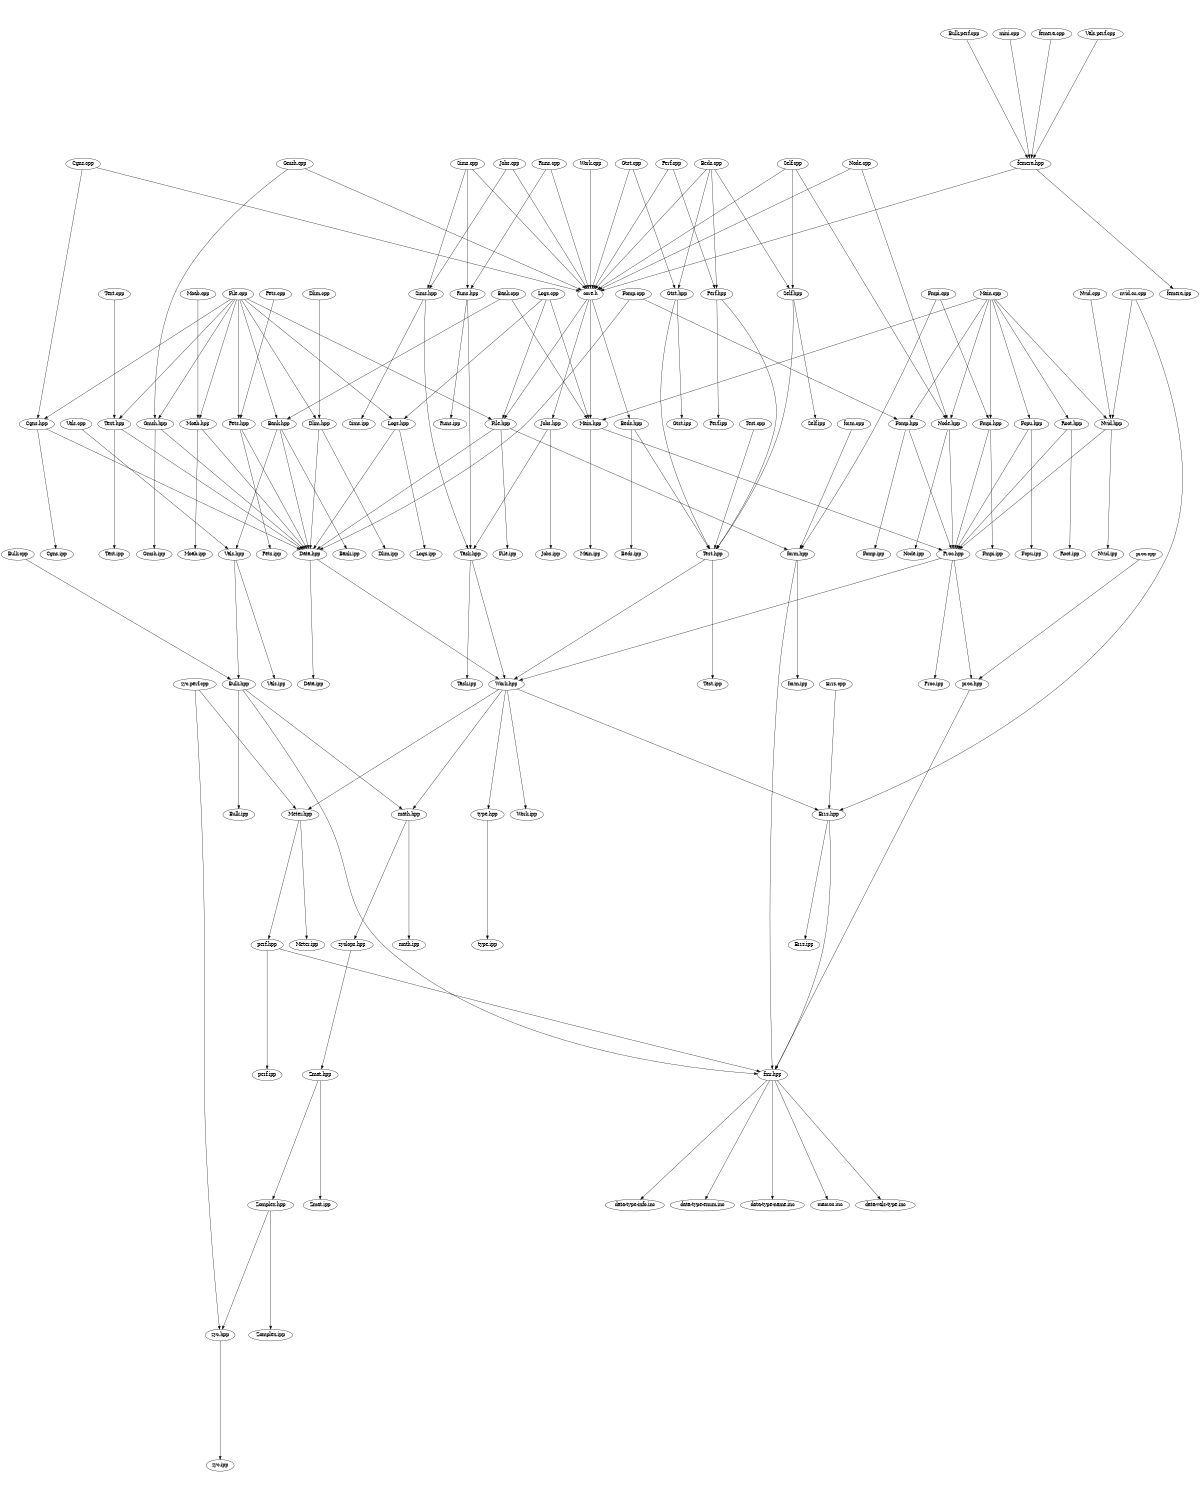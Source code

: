 digraph "source tree" {
    overlap=scale;
    size="8,10";
    ratio="fill";
    fontsize="16";
    fontname="Helvetica";
	clusterrank="local";
	"Gtst.hpp" -> "Gtst.ipp"
	"Text.cpp" -> "Text.hpp"
	"Cgns.hpp" -> "Cgns.ipp"
	"Fomp.hpp" -> "Fomp.ipp"
	"Sims.cpp" -> "Sims.hpp"
	"Cgns.hpp" -> "Data.hpp"
	"zyc.hpp" -> "zyc.ipp"
	"Fmpi.cpp" -> "Fmpi.hpp"
	"Vals.hpp" -> "Bulk.hpp"
	"Moab.cpp" -> "Moab.hpp"
	"Bulk.perf.cpp" -> "femera.hpp"
	"Sims.cpp" -> "core.h"
	"Logs.cpp" -> "Logs.hpp"
	"Logs.cpp" -> "File.hpp"
	"Beds.cpp" -> "core.h"
	"core.h" -> "File.hpp"
	"File.hpp" -> "File.ipp"
	"Main.cpp" -> "Fcpu.hpp"
	"core.h" -> "Beds.hpp"
	"Gmsh.hpp" -> "Gmsh.ipp"
	"Root.hpp" -> "Root.ipp"
	"math.hpp" -> "math.ipp"
	"Beds.cpp" -> "Self.hpp"
	"File.cpp" -> "Logs.hpp"
	"proc.cpp" -> "proc.hpp"
	"Self.cpp" -> "Node.hpp"
	"Task.hpp" -> "Task.ipp"
	"Jobs.cpp" -> "core.h"
	"Main.cpp" -> "Fmpi.hpp"
	"Fcpu.hpp" -> "Fcpu.ipp"
	"Self.hpp" -> "Test.hpp"
	"Beds.cpp" -> "Perf.hpp"
	"Jobs.hpp" -> "Task.hpp"
	"perf.hpp" -> "fmr.hpp"
	"Bulk.hpp" -> "math.hpp"
	"Main.hpp" -> "Proc.hpp"
	"femera.hpp" -> "core.h"
	"Errs.hpp" -> "fmr.hpp"
	"Gmsh.cpp" -> "core.h"
	"form.cpp" -> "form.hpp"
	"Work.hpp" -> "math.hpp"
	"Pets.hpp" -> "Pets.ipp"
	"Nvid.hpp" -> "Proc.hpp"
	"Perf.hpp" -> "Perf.ipp"
	"Main.cpp" -> "Root.hpp"
	"Proc.hpp" -> "proc.hpp"
	"Jobs.hpp" -> "Jobs.ipp"
	"Work.hpp" -> "Work.ipp"
	"Meter.hpp" -> "Meter.ipp"
	"form.hpp" -> "form.ipp"
	"Test.hpp" -> "Test.ipp"
	"Dlim.hpp" -> "Data.hpp"
	"Vals.hpp" -> "Vals.ipp"
	"File.cpp" -> "Text.hpp"
	"Self.hpp" -> "Self.ipp"
	"Nvid.hpp" -> "Nvid.ipp"
	"Bank.cpp" -> "Main.hpp"
	"Main.hpp" -> "Main.ipp"
	"Fmpi.hpp" -> "Fmpi.ipp"
	"Bank.hpp" -> "Bank.ipp"
	"Work.hpp" -> "Errs.hpp"
	"Moab.hpp" -> "Data.hpp"
	"Work.cpp" -> "core.h"
	"Logs.hpp" -> "Logs.ipp"
	"core.h" -> "Jobs.hpp"
	"Beds.hpp" -> "Beds.ipp"
	"File.cpp" -> "Pets.hpp"
	"Node.hpp" -> "Node.ipp"
	"Perf.cpp" -> "Perf.hpp"
	"zyclops.hpp" -> "Zmat.hpp"
	"form.hpp" -> "fmr.hpp"
	"Gmsh.hpp" -> "Data.hpp"
	"fmr.hpp" -> "data-type-enum.inc"
	"Errs.hpp" -> "Errs.ipp"
	"Main.cpp" -> "Fomp.hpp"
	"Jobs.cpp" -> "Sims.hpp"
	"Bank.hpp" -> "Vals.hpp"
	"Zomplex.hpp" -> "Zomplex.ipp"
	"Text.hpp" -> "Text.ipp"
	"Beds.hpp" -> "Test.hpp"
	"Fomp.hpp" -> "Proc.hpp"
	"Root.hpp" -> "Proc.hpp"
	"mini.cpp" -> "femera.hpp"
	"fmr.hpp" -> "data-type-name.inc"
	"Errs.cpp" -> "Errs.hpp"
	"Bulk.hpp" -> "Bulk.ipp"
	"femera.hpp" -> "femera.ipp"
	"Dlim.cpp" -> "Dlim.hpp"
	"Zmat.hpp" -> "Zomplex.hpp"
	"fmr.hpp" -> "macros.inc"
	"Bulk.hpp" -> "fmr.hpp"
	"Cgns.cpp" -> "core.h"
	"femera.cpp" -> "femera.hpp"
	"Beds.cpp" -> "Gtst.hpp"
	"fmr.hpp" -> "data-vals-type.inc"
	"Vals.cpp" -> "Vals.hpp"
	"Dlim.hpp" -> "Dlim.ipp"
	"Logs.cpp" -> "Main.hpp"
	"Work.hpp" -> "Meter.hpp"
	"zyc.perf.cpp" -> "Meter.hpp"
	"Sims.hpp" -> "Sims.ipp"
	"File.cpp" -> "Gmsh.hpp"
	"Data.hpp" -> "Data.ipp"
	"Task.hpp" -> "Work.hpp"
	"Zmat.hpp" -> "Zmat.ipp"
	"File.hpp" -> "Data.hpp"
	"Runs.cpp" -> "core.h"
	"Node.cpp" -> "core.h"
	"Node.hpp" -> "Proc.hpp"
	"Test.hpp" -> "Work.hpp"
	"Fcpu.hpp" -> "Proc.hpp"
	"Main.cpp" -> "Main.hpp"
	"Cgns.cpp" -> "Cgns.hpp"
	"File.cpp" -> "Cgns.hpp"
	"Logs.hpp" -> "Data.hpp"
	"Fomp.cpp" -> "Data.hpp"
	"Proc.hpp" -> "Proc.ipp"
	"Fomp.cpp" -> "Fomp.hpp"
	"Vals.perf.cpp" -> "femera.hpp"
	"Node.cpp" -> "Node.hpp"
	"Gtst.cpp" -> "core.h"
	"Bulk.cpp" -> "Bulk.hpp"
	"fmr.hpp" -> "data-type-info.inc"
	"type.hpp" -> "type.ipp"
	"Text.hpp" -> "Data.hpp"
	"Gtst.hpp" -> "Test.hpp"
	"Bank.cpp" -> "Bank.hpp"
	"Pets.hpp" -> "Data.hpp"
	"Fmpi.cpp" -> "form.hpp"
	"core.h" -> "Main.hpp"
	"Nvid.cpp" -> "Nvid.hpp"
	"Self.cpp" -> "core.h"
	"Proc.hpp" -> "Work.hpp"
	"File.cpp" -> "Moab.hpp"
	"Gmsh.cpp" -> "Gmsh.hpp"
	"Runs.hpp" -> "Task.hpp"
	"Main.cpp" -> "Node.hpp"
	"Bank.hpp" -> "Data.hpp"
	"math.hpp" -> "zyclops.hpp"
	"nvid.cu.cpp" -> "Nvid.hpp"
	"Work.hpp" -> "type.hpp"
	"Sims.cpp" -> "Runs.hpp"
	"File.cpp" -> "File.hpp"
	"Sims.hpp" -> "Task.hpp"
	"File.hpp" -> "form.hpp"
	"Pets.cpp" -> "Pets.hpp"
	"proc.hpp" -> "fmr.hpp"
	"File.cpp" -> "Bank.hpp"
	"Self.cpp" -> "Self.hpp"
	"Gtst.cpp" -> "Gtst.hpp"
	"Data.hpp" -> "Work.hpp"
	"Fmpi.hpp" -> "Proc.hpp"
	"Main.cpp" -> "Nvid.hpp"
	"Zomplex.hpp" -> "zyc.hpp"
	"Perf.hpp" -> "Test.hpp"
	"File.cpp" -> "Dlim.hpp"
	"perf.hpp" -> "perf.ipp"
	"Perf.cpp" -> "core.h"
	"Runs.hpp" -> "Runs.ipp"
	"nvid.cu.cpp" -> "Errs.hpp"
	"Test.cpp" -> "Test.hpp"
	"zyc.perf.cpp" -> "zyc.hpp"
	"Meter.hpp" -> "perf.hpp"
	"Moab.hpp" -> "Moab.ipp"
	"Runs.cpp" -> "Runs.hpp"
}

